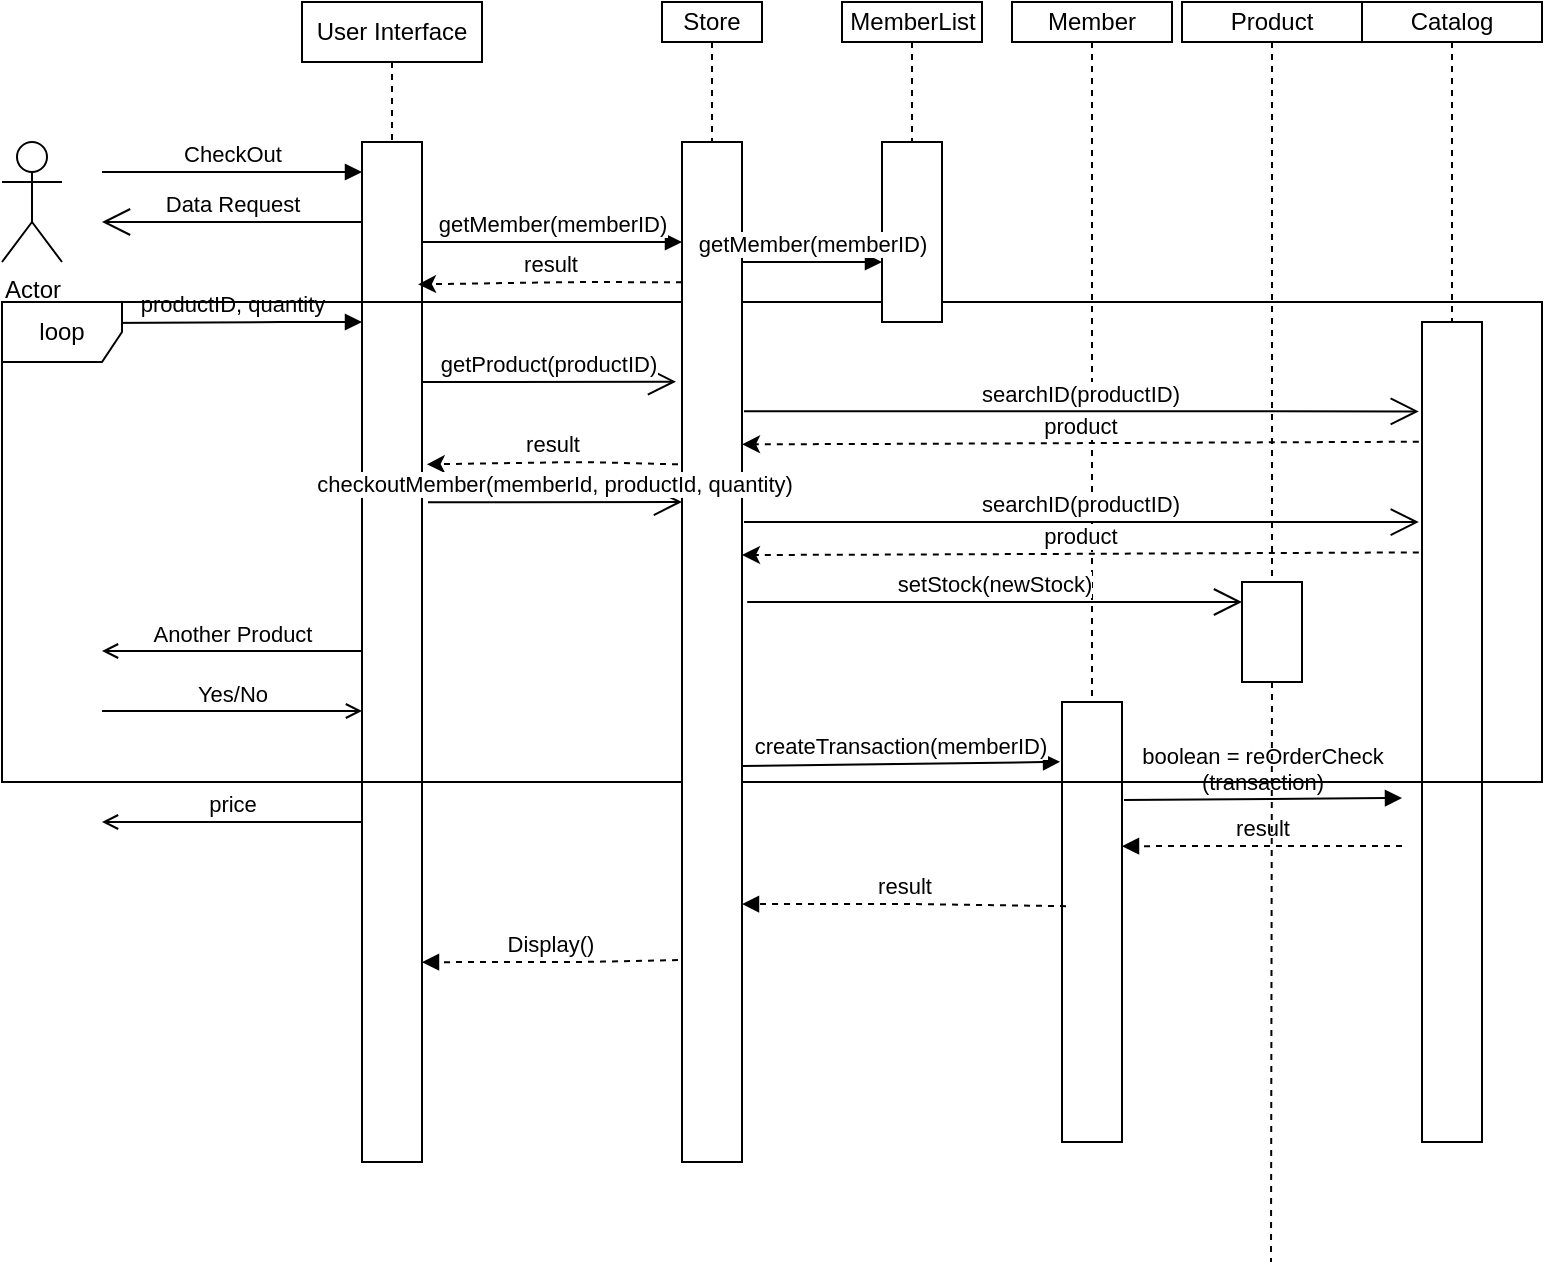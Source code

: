<mxfile version="14.4.3" type="device"><diagram id="ZaeCvinRYkQ-V6-KExF-" name="Page-1"><mxGraphModel dx="1264" dy="592" grid="1" gridSize="10" guides="1" tooltips="1" connect="1" arrows="1" fold="1" page="1" pageScale="1" pageWidth="850" pageHeight="1100" math="0" shadow="0"><root><mxCell id="0"/><mxCell id="1" parent="0"/><mxCell id="EgHhaQnyLHvvoehz6IiA-1" value="Actor" style="shape=umlActor;verticalLabelPosition=bottom;verticalAlign=top;html=1;outlineConnect=0;" parent="1" vertex="1"><mxGeometry x="10" y="80" width="30" height="60" as="geometry"/></mxCell><mxCell id="EgHhaQnyLHvvoehz6IiA-26" style="edgeStyle=orthogonalEdgeStyle;rounded=0;orthogonalLoop=1;jettySize=auto;html=1;exitX=0.5;exitY=1;exitDx=0;exitDy=0;startArrow=none;startFill=0;dashed=1;endArrow=none;endFill=0;" parent="1" source="EgHhaQnyLHvvoehz6IiA-2" target="EgHhaQnyLHvvoehz6IiA-24" edge="1"><mxGeometry relative="1" as="geometry"/></mxCell><mxCell id="EgHhaQnyLHvvoehz6IiA-2" value="User Interface&lt;br&gt;" style="rounded=0;whiteSpace=wrap;html=1;" parent="1" vertex="1"><mxGeometry x="160" y="10" width="90" height="30" as="geometry"/></mxCell><mxCell id="EgHhaQnyLHvvoehz6IiA-29" style="edgeStyle=orthogonalEdgeStyle;rounded=0;orthogonalLoop=1;jettySize=auto;html=1;exitX=0.5;exitY=1;exitDx=0;exitDy=0;entryX=0.5;entryY=0;entryDx=0;entryDy=0;dashed=1;startArrow=none;startFill=0;endArrow=none;endFill=0;" parent="1" source="EgHhaQnyLHvvoehz6IiA-3" target="EgHhaQnyLHvvoehz6IiA-28" edge="1"><mxGeometry relative="1" as="geometry"/></mxCell><mxCell id="EgHhaQnyLHvvoehz6IiA-3" value="Store" style="rounded=0;whiteSpace=wrap;html=1;" parent="1" vertex="1"><mxGeometry x="340" y="10" width="50" height="20" as="geometry"/></mxCell><mxCell id="nl_tpxB6MMZfwO9ZBaLL-7" style="edgeStyle=orthogonalEdgeStyle;shape=link;rounded=0;sketch=0;orthogonalLoop=1;jettySize=auto;html=1;exitX=0.5;exitY=1;exitDx=0;exitDy=0;dashed=1;startArrow=none;startFill=0;endArrow=open;endFill=0;strokeColor=none;" parent="1" source="EgHhaQnyLHvvoehz6IiA-4" target="nl_tpxB6MMZfwO9ZBaLL-3" edge="1"><mxGeometry relative="1" as="geometry"/></mxCell><mxCell id="nl_tpxB6MMZfwO9ZBaLL-10" style="edgeStyle=orthogonalEdgeStyle;rounded=0;orthogonalLoop=1;jettySize=auto;html=1;exitX=0.5;exitY=1;exitDx=0;exitDy=0;entryX=0.5;entryY=0;entryDx=0;entryDy=0;dashed=1;startFill=0;endArrow=none;endFill=0;" parent="1" source="EgHhaQnyLHvvoehz6IiA-4" target="nl_tpxB6MMZfwO9ZBaLL-3" edge="1"><mxGeometry relative="1" as="geometry"/></mxCell><mxCell id="EgHhaQnyLHvvoehz6IiA-4" value="Member" style="rounded=0;whiteSpace=wrap;html=1;" parent="1" vertex="1"><mxGeometry x="515" y="10" width="80" height="20" as="geometry"/></mxCell><mxCell id="EgHhaQnyLHvvoehz6IiA-9" value="productID, quantity" style="html=1;verticalAlign=bottom;endArrow=block;" parent="1" edge="1"><mxGeometry width="80" relative="1" as="geometry"><mxPoint x="60" y="170.5" as="sourcePoint"/><mxPoint x="190" y="170" as="targetPoint"/><Array as="points"><mxPoint x="160" y="170"/></Array></mxGeometry></mxCell><mxCell id="EgHhaQnyLHvvoehz6IiA-15" value="Data Request" style="endArrow=open;endFill=1;endSize=12;html=1;verticalAlign=bottom;" parent="1" edge="1"><mxGeometry width="160" relative="1" as="geometry"><mxPoint x="190" y="120" as="sourcePoint"/><mxPoint x="60" y="120" as="targetPoint"/><Array as="points"><mxPoint x="130" y="120"/></Array></mxGeometry></mxCell><mxCell id="EgHhaQnyLHvvoehz6IiA-17" value="getProduct(productID)" style="endArrow=open;endFill=1;endSize=12;html=1;verticalAlign=bottom;entryX=-0.1;entryY=0.235;entryDx=0;entryDy=0;entryPerimeter=0;" parent="1" target="EgHhaQnyLHvvoehz6IiA-28" edge="1"><mxGeometry width="160" relative="1" as="geometry"><mxPoint x="220" y="200" as="sourcePoint"/><mxPoint x="380" y="200" as="targetPoint"/></mxGeometry></mxCell><mxCell id="EgHhaQnyLHvvoehz6IiA-24" value="" style="html=1;points=[];perimeter=orthogonalPerimeter;strokeWidth=1;" parent="1" vertex="1"><mxGeometry x="190" y="80" width="30" height="510" as="geometry"/></mxCell><mxCell id="EgHhaQnyLHvvoehz6IiA-25" value="CheckOut" style="html=1;verticalAlign=bottom;startArrow=none;endArrow=block;startSize=8;startFill=0;" parent="1" target="EgHhaQnyLHvvoehz6IiA-24" edge="1"><mxGeometry relative="1" as="geometry"><mxPoint x="60" y="95" as="sourcePoint"/><Array as="points"><mxPoint x="60" y="95"/></Array></mxGeometry></mxCell><mxCell id="EgHhaQnyLHvvoehz6IiA-31" value="result" style="endArrow=classic;html=1;dashed=1;verticalAlign=bottom;entryX=1.08;entryY=0.316;entryDx=0;entryDy=0;entryPerimeter=0;exitX=-0.067;exitY=0.316;exitDx=0;exitDy=0;exitPerimeter=0;" parent="1" source="EgHhaQnyLHvvoehz6IiA-28" target="EgHhaQnyLHvvoehz6IiA-24" edge="1"><mxGeometry relative="1" as="geometry"><mxPoint x="340" y="241" as="sourcePoint"/><mxPoint x="230" y="241" as="targetPoint"/><Array as="points"><mxPoint x="300" y="240"/></Array></mxGeometry></mxCell><mxCell id="EgHhaQnyLHvvoehz6IiA-33" value="Another Product" style="html=1;verticalAlign=bottom;startArrow=none;endArrow=open;startSize=8;startFill=0;endFill=0;" parent="1" edge="1"><mxGeometry relative="1" as="geometry"><mxPoint x="190" y="334.5" as="sourcePoint"/><mxPoint x="60" y="334.5" as="targetPoint"/><Array as="points"><mxPoint x="60" y="334.5"/></Array></mxGeometry></mxCell><mxCell id="EgHhaQnyLHvvoehz6IiA-34" value="price" style="html=1;verticalAlign=bottom;startArrow=none;endArrow=open;startSize=8;startFill=0;endFill=0;" parent="1" edge="1"><mxGeometry relative="1" as="geometry"><mxPoint x="190" y="420" as="sourcePoint"/><mxPoint x="60" y="420" as="targetPoint"/><Array as="points"><mxPoint x="60" y="420"/></Array></mxGeometry></mxCell><mxCell id="EgHhaQnyLHvvoehz6IiA-35" value="Yes/No" style="html=1;verticalAlign=bottom;startArrow=none;endArrow=open;startSize=8;startFill=0;endFill=0;" parent="1" edge="1"><mxGeometry relative="1" as="geometry"><mxPoint x="60" y="364.5" as="sourcePoint"/><mxPoint x="190" y="364.5" as="targetPoint"/><Array as="points"><mxPoint x="60" y="364.5"/></Array></mxGeometry></mxCell><mxCell id="nl_tpxB6MMZfwO9ZBaLL-2" value="createTransaction(memberID)" style="html=1;verticalAlign=bottom;startArrow=none;endArrow=block;startSize=8;startFill=0;entryX=-0.033;entryY=0.136;entryDx=0;entryDy=0;entryPerimeter=0;" parent="1" target="nl_tpxB6MMZfwO9ZBaLL-3" edge="1"><mxGeometry relative="1" as="geometry"><mxPoint x="380" y="392" as="sourcePoint"/><Array as="points"><mxPoint x="380" y="392"/></Array><mxPoint x="520" y="390" as="targetPoint"/></mxGeometry></mxCell><mxCell id="nl_tpxB6MMZfwO9ZBaLL-3" value="" style="rounded=0;whiteSpace=wrap;html=1;" parent="1" vertex="1"><mxGeometry x="540" y="360" width="30" height="220" as="geometry"/></mxCell><mxCell id="nl_tpxB6MMZfwO9ZBaLL-4" style="edgeStyle=orthogonalEdgeStyle;shape=arrow;rounded=0;orthogonalLoop=1;jettySize=auto;html=1;exitX=0.5;exitY=1;exitDx=0;exitDy=0;dashed=1;startArrow=none;startFill=0;endArrow=open;endFill=0;" parent="1" source="EgHhaQnyLHvvoehz6IiA-4" target="EgHhaQnyLHvvoehz6IiA-4" edge="1"><mxGeometry relative="1" as="geometry"/></mxCell><mxCell id="nl_tpxB6MMZfwO9ZBaLL-13" style="edgeStyle=orthogonalEdgeStyle;rounded=0;orthogonalLoop=1;jettySize=auto;html=1;exitX=0.5;exitY=1;exitDx=0;exitDy=0;entryX=0.5;entryY=0;entryDx=0;entryDy=0;dashed=1;startFill=0;endArrow=none;endFill=0;" parent="1" source="nl_tpxB6MMZfwO9ZBaLL-11" target="nl_tpxB6MMZfwO9ZBaLL-12" edge="1"><mxGeometry relative="1" as="geometry"/></mxCell><mxCell id="nl_tpxB6MMZfwO9ZBaLL-11" value="Catalog" style="rounded=0;whiteSpace=wrap;html=1;strokeWidth=1;gradientColor=none;" parent="1" vertex="1"><mxGeometry x="690" y="10" width="90" height="20" as="geometry"/></mxCell><mxCell id="nl_tpxB6MMZfwO9ZBaLL-12" value="" style="rounded=0;whiteSpace=wrap;html=1;strokeWidth=1;gradientColor=none;" parent="1" vertex="1"><mxGeometry x="720" y="170" width="30" height="410" as="geometry"/></mxCell><mxCell id="nl_tpxB6MMZfwO9ZBaLL-15" value="boolean = reOrderCheck&lt;br&gt;(transaction)" style="html=1;verticalAlign=bottom;startArrow=none;endArrow=block;startSize=8;startFill=0;exitX=1.033;exitY=0.223;exitDx=0;exitDy=0;exitPerimeter=0;" parent="1" source="nl_tpxB6MMZfwO9ZBaLL-3" edge="1"><mxGeometry relative="1" as="geometry"><mxPoint x="580" y="410" as="sourcePoint"/><Array as="points"/><mxPoint x="710" y="408" as="targetPoint"/></mxGeometry></mxCell><mxCell id="nl_tpxB6MMZfwO9ZBaLL-16" value="result" style="html=1;verticalAlign=bottom;startArrow=none;endArrow=block;startSize=8;startFill=0;entryX=0;entryY=0.036;entryDx=0;entryDy=0;entryPerimeter=0;dashed=1;" parent="1" edge="1"><mxGeometry relative="1" as="geometry"><mxPoint x="710" y="432" as="sourcePoint"/><Array as="points"><mxPoint x="650" y="432"/><mxPoint x="570" y="432.08"/></Array><mxPoint x="570" y="432.08" as="targetPoint"/></mxGeometry></mxCell><mxCell id="nl_tpxB6MMZfwO9ZBaLL-17" value="result" style="html=1;verticalAlign=bottom;startArrow=none;endArrow=block;startSize=8;startFill=0;entryX=0;entryY=0.036;entryDx=0;entryDy=0;entryPerimeter=0;dashed=1;exitX=0.067;exitY=0.464;exitDx=0;exitDy=0;exitPerimeter=0;" parent="1" source="nl_tpxB6MMZfwO9ZBaLL-3" edge="1"><mxGeometry relative="1" as="geometry"><mxPoint x="510" y="461" as="sourcePoint"/><Array as="points"><mxPoint x="460" y="460.94"/><mxPoint x="380" y="461.02"/></Array><mxPoint x="380" y="461.02" as="targetPoint"/></mxGeometry></mxCell><mxCell id="nl_tpxB6MMZfwO9ZBaLL-18" value="Display()" style="html=1;verticalAlign=bottom;startArrow=none;endArrow=block;startSize=8;startFill=0;entryX=0;entryY=0.036;entryDx=0;entryDy=0;entryPerimeter=0;dashed=1;exitX=-0.067;exitY=0.802;exitDx=0;exitDy=0;exitPerimeter=0;" parent="1" source="EgHhaQnyLHvvoehz6IiA-28" edge="1"><mxGeometry relative="1" as="geometry"><mxPoint x="350" y="490.06" as="sourcePoint"/><Array as="points"><mxPoint x="300" y="490"/><mxPoint x="220" y="490.08"/></Array><mxPoint x="220" y="490.08" as="targetPoint"/></mxGeometry></mxCell><mxCell id="nl_tpxB6MMZfwO9ZBaLL-19" value="loop" style="shape=umlFrame;whiteSpace=wrap;html=1;strokeWidth=1;gradientColor=none;" parent="1" vertex="1"><mxGeometry x="10" y="160" width="770" height="240" as="geometry"/></mxCell><mxCell id="nl_tpxB6MMZfwO9ZBaLL-21" style="edgeStyle=orthogonalEdgeStyle;rounded=0;orthogonalLoop=1;jettySize=auto;html=1;exitX=0.5;exitY=1;exitDx=0;exitDy=0;dashed=1;startFill=0;endArrow=none;endFill=0;" parent="1" source="nl_tpxB6MMZfwO9ZBaLL-20" target="nl_tpxB6MMZfwO9ZBaLL-22" edge="1"><mxGeometry relative="1" as="geometry"><mxPoint x="465" y="80" as="targetPoint"/></mxGeometry></mxCell><mxCell id="nl_tpxB6MMZfwO9ZBaLL-20" value="MemberList" style="html=1;strokeWidth=1;gradientColor=none;" parent="1" vertex="1"><mxGeometry x="430" y="10" width="70" height="20" as="geometry"/></mxCell><mxCell id="nl_tpxB6MMZfwO9ZBaLL-22" value="" style="rounded=0;whiteSpace=wrap;html=1;" parent="1" vertex="1"><mxGeometry x="450" y="80" width="30" height="90" as="geometry"/></mxCell><mxCell id="EgHhaQnyLHvvoehz6IiA-28" value="" style="rounded=0;whiteSpace=wrap;html=1;strokeWidth=1;" parent="1" vertex="1"><mxGeometry x="350" y="80" width="30" height="510" as="geometry"/></mxCell><mxCell id="nl_tpxB6MMZfwO9ZBaLL-24" style="edgeStyle=orthogonalEdgeStyle;rounded=0;orthogonalLoop=1;jettySize=auto;html=1;exitX=0.5;exitY=1;exitDx=0;exitDy=0;entryX=0;entryY=0.5;entryDx=0;entryDy=0;dashed=1;startFill=0;endArrow=none;endFill=0;" parent="1" source="EgHhaQnyLHvvoehz6IiA-3" target="EgHhaQnyLHvvoehz6IiA-3" edge="1"><mxGeometry relative="1" as="geometry"/></mxCell><mxCell id="nl_tpxB6MMZfwO9ZBaLL-25" value="searchID(productID)" style="endArrow=open;endFill=1;endSize=12;html=1;verticalAlign=bottom;entryX=-0.053;entryY=0.109;entryDx=0;entryDy=0;entryPerimeter=0;" parent="1" target="nl_tpxB6MMZfwO9ZBaLL-12" edge="1"><mxGeometry width="160" relative="1" as="geometry"><mxPoint x="381" y="214.65" as="sourcePoint"/><mxPoint x="451" y="215" as="targetPoint"/></mxGeometry></mxCell><mxCell id="nl_tpxB6MMZfwO9ZBaLL-26" value="product" style="endArrow=classic;html=1;dashed=1;entryX=0.967;entryY=0.316;entryDx=0;entryDy=0;entryPerimeter=0;verticalAlign=bottom;exitX=-0.053;exitY=0.146;exitDx=0;exitDy=0;exitPerimeter=0;" parent="1" edge="1" source="nl_tpxB6MMZfwO9ZBaLL-12"><mxGeometry relative="1" as="geometry"><mxPoint x="450" y="231" as="sourcePoint"/><mxPoint x="380" y="231.16" as="targetPoint"/><Array as="points"><mxPoint x="440.99" y="231"/></Array></mxGeometry></mxCell><mxCell id="LThwuHm6-bRz-g9jSQjk-1" value="getMember(memberID)" style="html=1;verticalAlign=bottom;startArrow=none;endArrow=block;startSize=8;startFill=0;" parent="1" edge="1"><mxGeometry relative="1" as="geometry"><mxPoint x="220" y="130" as="sourcePoint"/><Array as="points"><mxPoint x="220" y="130"/></Array><mxPoint x="350" y="130" as="targetPoint"/></mxGeometry></mxCell><mxCell id="mUfmv_AxJ1NzyiTuOZRW-4" value="getMember(memberID)" style="html=1;verticalAlign=bottom;startArrow=none;endArrow=block;startSize=8;startFill=0;" edge="1" parent="1"><mxGeometry relative="1" as="geometry"><mxPoint x="380" y="140" as="sourcePoint"/><Array as="points"><mxPoint x="380" y="140"/></Array><mxPoint x="450" y="140" as="targetPoint"/></mxGeometry></mxCell><mxCell id="mUfmv_AxJ1NzyiTuOZRW-5" value="result" style="endArrow=classic;html=1;dashed=1;entryX=0.967;entryY=0.316;entryDx=0;entryDy=0;entryPerimeter=0;verticalAlign=bottom;exitX=0.033;exitY=0.314;exitDx=0;exitDy=0;exitPerimeter=0;" edge="1" parent="1"><mxGeometry relative="1" as="geometry"><mxPoint x="350" y="150.14" as="sourcePoint"/><mxPoint x="218.02" y="151.16" as="targetPoint"/><Array as="points"><mxPoint x="299.01" y="150"/></Array></mxGeometry></mxCell><mxCell id="mUfmv_AxJ1NzyiTuOZRW-6" value="checkoutMember(memberId, productId, quantity)" style="endArrow=open;endFill=1;endSize=12;html=1;verticalAlign=bottom;entryX=-0.1;entryY=0.235;entryDx=0;entryDy=0;entryPerimeter=0;" edge="1" parent="1"><mxGeometry width="160" relative="1" as="geometry"><mxPoint x="223" y="260.15" as="sourcePoint"/><mxPoint x="350" y="260" as="targetPoint"/></mxGeometry></mxCell><mxCell id="mUfmv_AxJ1NzyiTuOZRW-7" value="searchID(productID)" style="endArrow=open;endFill=1;endSize=12;html=1;verticalAlign=bottom;entryX=-0.053;entryY=0.109;entryDx=0;entryDy=0;entryPerimeter=0;" edge="1" parent="1"><mxGeometry width="160" relative="1" as="geometry"><mxPoint x="381" y="270" as="sourcePoint"/><mxPoint x="718.41" y="270.04" as="targetPoint"/></mxGeometry></mxCell><mxCell id="mUfmv_AxJ1NzyiTuOZRW-8" value="product" style="endArrow=classic;html=1;dashed=1;entryX=0.967;entryY=0.316;entryDx=0;entryDy=0;entryPerimeter=0;verticalAlign=bottom;exitX=-0.053;exitY=0.146;exitDx=0;exitDy=0;exitPerimeter=0;" edge="1" parent="1"><mxGeometry relative="1" as="geometry"><mxPoint x="718.41" y="285.21" as="sourcePoint"/><mxPoint x="380" y="286.51" as="targetPoint"/><Array as="points"><mxPoint x="440.99" y="286.35"/></Array></mxGeometry></mxCell><mxCell id="mUfmv_AxJ1NzyiTuOZRW-9" style="edgeStyle=orthogonalEdgeStyle;rounded=0;orthogonalLoop=1;jettySize=auto;html=1;exitX=0.5;exitY=1;exitDx=0;exitDy=0;entryX=0.5;entryY=0;entryDx=0;entryDy=0;dashed=1;startFill=0;endArrow=none;endFill=0;" edge="1" parent="1" source="mUfmv_AxJ1NzyiTuOZRW-10" target="mUfmv_AxJ1NzyiTuOZRW-11"><mxGeometry relative="1" as="geometry"/></mxCell><mxCell id="mUfmv_AxJ1NzyiTuOZRW-10" value="Product" style="rounded=0;whiteSpace=wrap;html=1;strokeWidth=1;gradientColor=none;" vertex="1" parent="1"><mxGeometry x="600" y="10" width="90" height="20" as="geometry"/></mxCell><mxCell id="mUfmv_AxJ1NzyiTuOZRW-11" value="" style="rounded=0;whiteSpace=wrap;html=1;strokeWidth=1;gradientColor=none;" vertex="1" parent="1"><mxGeometry x="630" y="300" width="30" height="50" as="geometry"/></mxCell><mxCell id="mUfmv_AxJ1NzyiTuOZRW-12" style="edgeStyle=orthogonalEdgeStyle;rounded=0;orthogonalLoop=1;jettySize=auto;html=1;exitX=0.5;exitY=1;exitDx=0;exitDy=0;entryX=0.5;entryY=0;entryDx=0;entryDy=0;dashed=1;startFill=0;endArrow=none;endFill=0;" edge="1" parent="1" source="mUfmv_AxJ1NzyiTuOZRW-11"><mxGeometry relative="1" as="geometry"><mxPoint x="644.5" y="370" as="sourcePoint"/><mxPoint x="644.5" y="640" as="targetPoint"/></mxGeometry></mxCell><mxCell id="mUfmv_AxJ1NzyiTuOZRW-13" value="setStock(newStock)" style="endArrow=open;endFill=1;endSize=12;html=1;verticalAlign=bottom;" edge="1" parent="1"><mxGeometry width="160" relative="1" as="geometry"><mxPoint x="382.59" y="310" as="sourcePoint"/><mxPoint x="630" y="310" as="targetPoint"/></mxGeometry></mxCell></root></mxGraphModel></diagram></mxfile>
